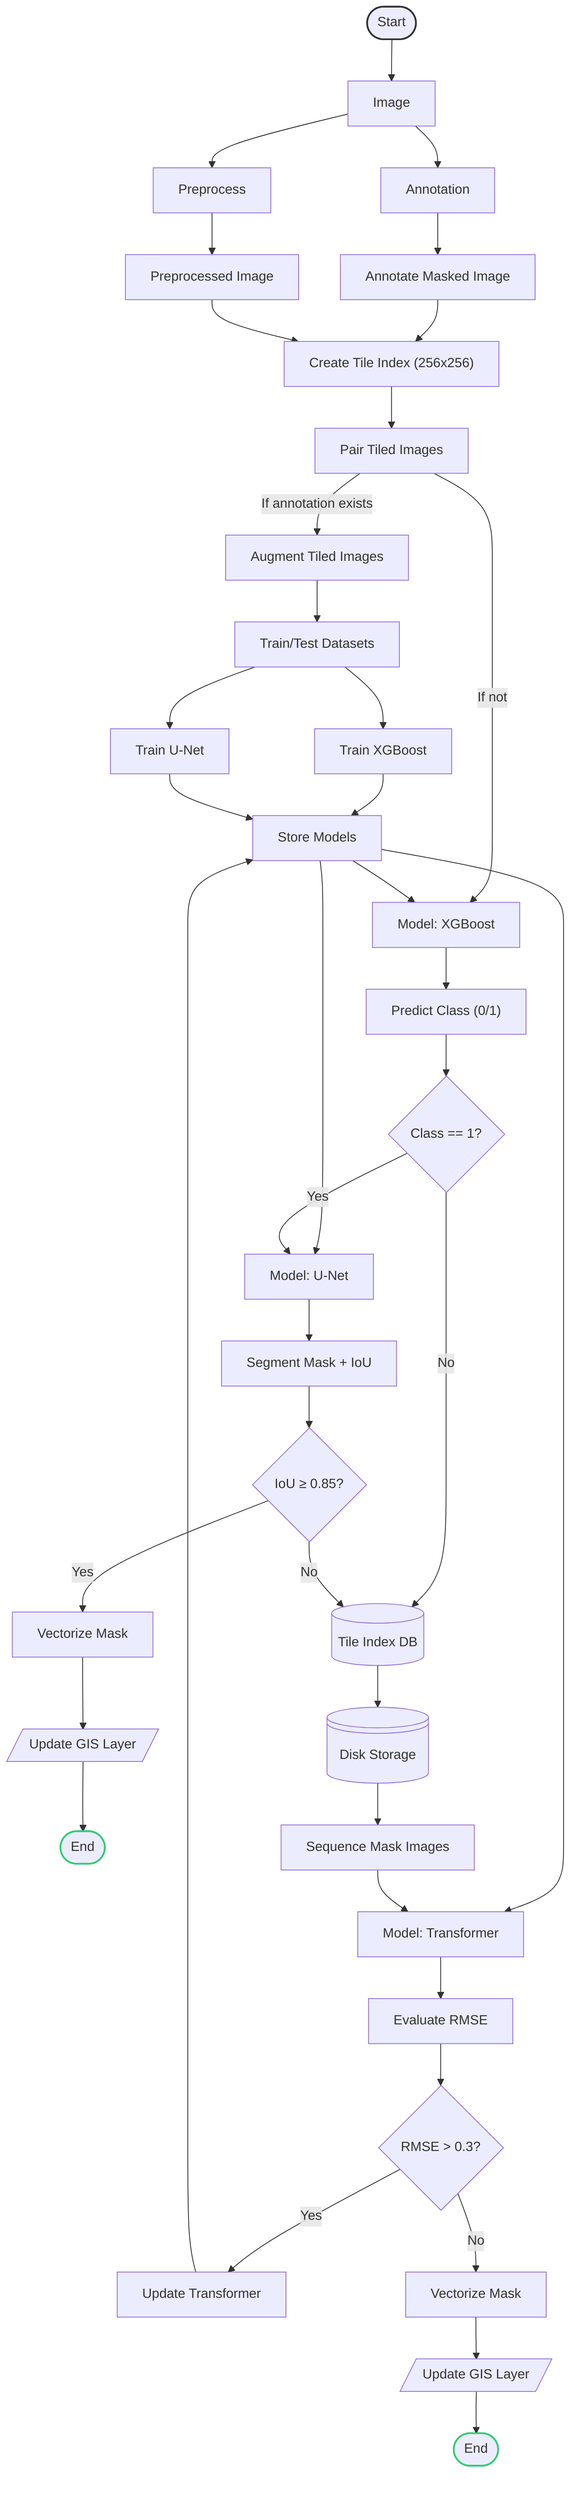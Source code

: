 ---
config:
  theme: default
---

flowchart TD
    A["Start"] --> Img["Image"]
    Img --> Pre["Preprocess"] & Ann["Annotation"]
    Pre --> PreOut["Preprocessed Image"]
    Ann --> MaskAnn["Annotate Masked Image"]
    MaskAnn --> Tile["Create Tile Index (256x256)"]
    PreOut --> Tile
    Tile --> Pair["Pair Tiled Images"]
    Pair -->|If annotation exists| Aug["Augment Tiled Images"]
    Pair -->|If not| XGB["Model: XGBoost"]

    Aug --> Datasets["Train/Test Datasets"]
    Datasets --> TrainXGB["Train XGBoost"] & TrainUNet["Train U-Net"]
    TrainXGB --> Models["Store Models"]
    TrainUNet --> Models
    Models --> XGB & UNet["Model: U-Net"] & Transf["Model: Transformer"]
    
    XGB --> Pred["Predict Class (0/1)"]
    Pred --> Decision["Class == 1?"]
    Decision -->|Yes| UNet
    Decision -->|No| DB["Tile Index DB"]
    
    UNet --> MaskOut["Segment Mask + IoU"]
    MaskOut --> IoUCheck{"IoU ≥ 0.85?"}
    IoUCheck -->|Yes| Vec["Vectorize Mask"]
    IoUCheck -->|No| DB

    Vec --> GIS["Update GIS Layer"]
    GIS --> End1["End"]
    
    DB --> Disk["Disk Storage"]
    Disk --> TransMask["Sequence Mask Images"]
    TransMask --> Transf
    Transf --> RMSE["Evaluate RMSE"]
    RMSE --> RMSECheck{"RMSE > 0.3?"}
    RMSECheck -->|Yes| TrainTrans["Update Transformer"]
    RMSECheck -->|No| Vec2["Vectorize Mask"]
    TrainTrans --> Models
    Vec2 --> GIS2["Update GIS Layer"]
    GIS2 --> End2["End"]
    
    style A stroke:#333,stroke-width:2px
    style End1 stroke:#2ecc71,stroke-width:2px
    style End2 stroke:#2ecc71,stroke-width:2px

    %% Специальные формы
    A@{ shape: terminal }
    End1@{ shape: terminal }
    End2@{ shape: terminal }
    Decision@{ shape: decision }
    IoUCheck@{ shape: diam }
    RMSECheck@{ shape: diam }
    DB@{ shape: db }
    Disk@{ shape: disk }
    GIS@{ shape: in-out }
    GIS2@{ shape: in-out }